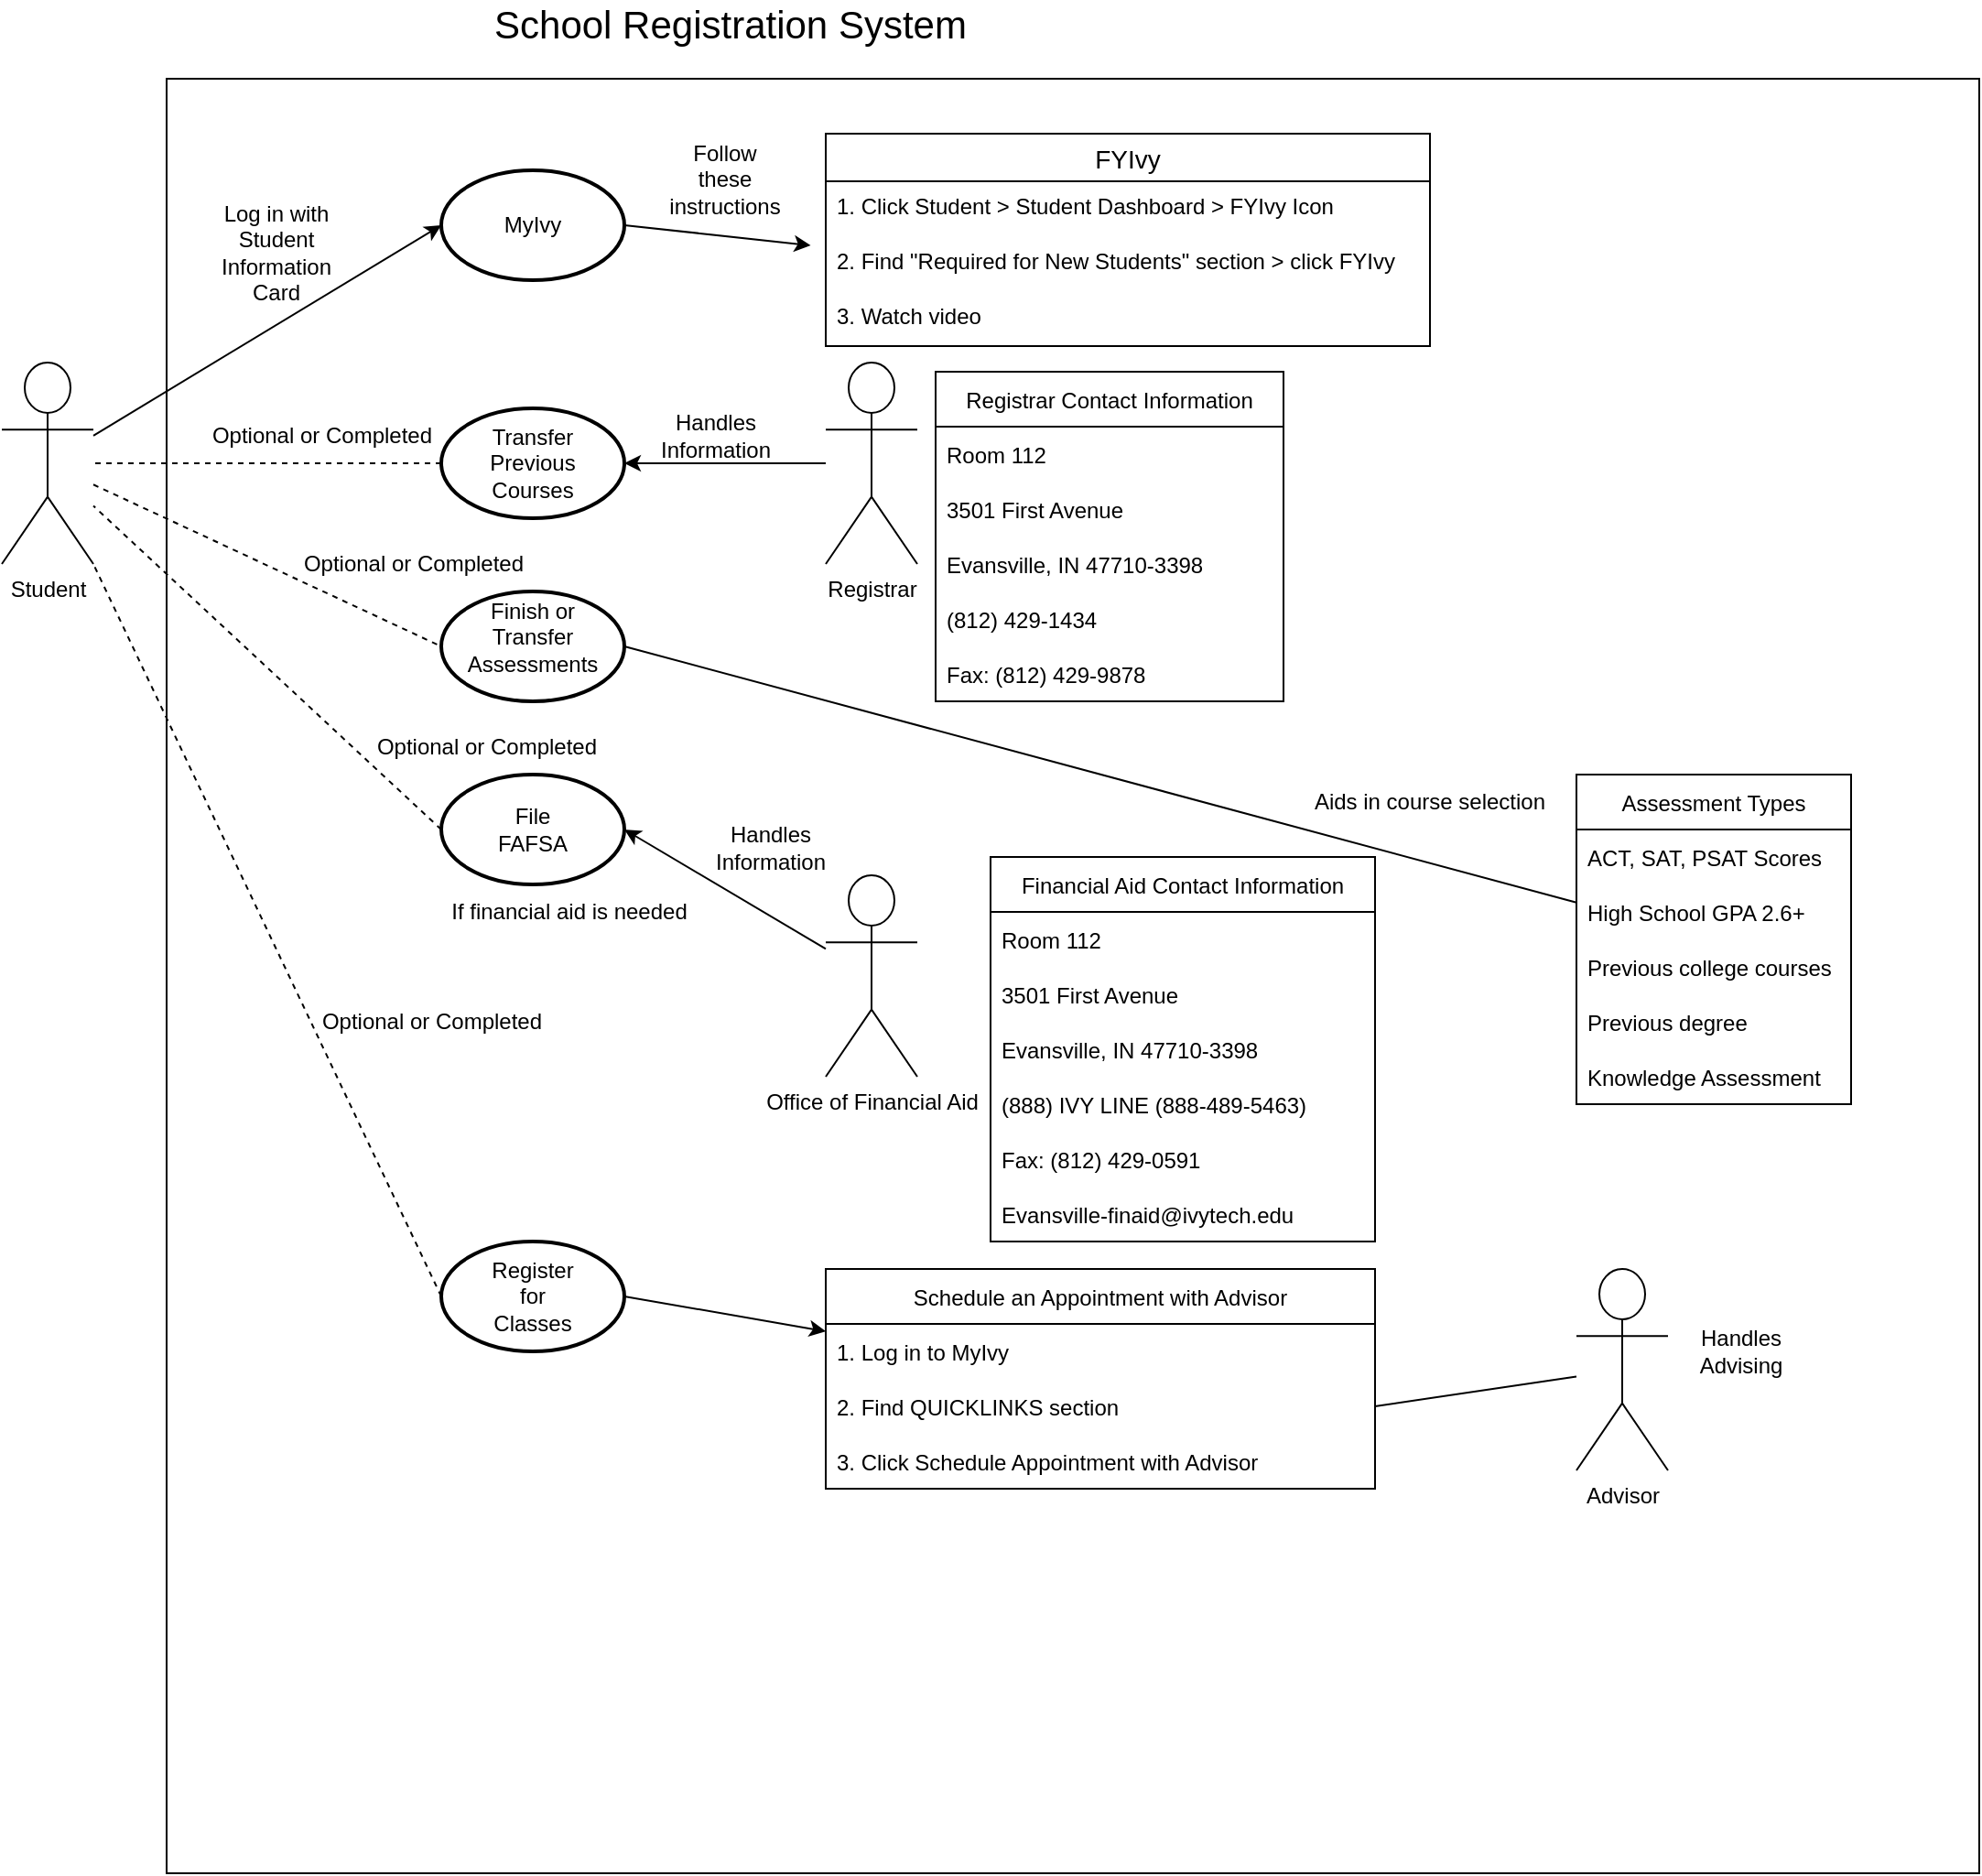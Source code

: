 <mxfile version="16.5.3" type="github">
  <diagram id="6IyN1yxz_EUKU6p1L3d3" name="Page-1">
    <mxGraphModel dx="1198" dy="611" grid="1" gridSize="10" guides="1" tooltips="1" connect="1" arrows="1" fold="1" page="1" pageScale="1" pageWidth="850" pageHeight="1100" math="0" shadow="0">
      <root>
        <mxCell id="0" />
        <mxCell id="1" parent="0" />
        <mxCell id="bC9mAllne671p5dbn9rO-3" value="" style="rounded=0;whiteSpace=wrap;html=1;" parent="1" vertex="1">
          <mxGeometry x="120" y="70" width="990" height="980" as="geometry" />
        </mxCell>
        <mxCell id="bC9mAllne671p5dbn9rO-5" value="Student" style="shape=umlActor;verticalLabelPosition=bottom;labelBackgroundColor=#ffffff;verticalAlign=top;html=1;outlineConnect=0;" parent="1" vertex="1">
          <mxGeometry x="30" y="225" width="50" height="110" as="geometry" />
        </mxCell>
        <mxCell id="bC9mAllne671p5dbn9rO-13" value="Registrar" style="shape=umlActor;verticalLabelPosition=bottom;labelBackgroundColor=#ffffff;verticalAlign=top;html=1;outlineConnect=0;" parent="1" vertex="1">
          <mxGeometry x="480" y="225" width="50" height="110" as="geometry" />
        </mxCell>
        <mxCell id="XLtC2qS3hwPV-j5Zmhv8-2" value="School Registration System" style="text;html=1;strokeColor=none;fillColor=none;align=center;verticalAlign=middle;whiteSpace=wrap;rounded=0;fontSize=21;" parent="1" vertex="1">
          <mxGeometry x="248" y="30" width="360" height="20" as="geometry" />
        </mxCell>
        <mxCell id="gSO6hqMrZtGCwGLNFeWU-51" value="" style="strokeWidth=2;html=1;shape=mxgraph.flowchart.start_1;whiteSpace=wrap;" vertex="1" parent="1">
          <mxGeometry x="270" y="120" width="100" height="60" as="geometry" />
        </mxCell>
        <mxCell id="gSO6hqMrZtGCwGLNFeWU-52" value="MyIvy" style="text;html=1;strokeColor=none;fillColor=none;align=center;verticalAlign=middle;whiteSpace=wrap;rounded=0;" vertex="1" parent="1">
          <mxGeometry x="290" y="135" width="60" height="30" as="geometry" />
        </mxCell>
        <mxCell id="gSO6hqMrZtGCwGLNFeWU-53" value="" style="endArrow=classic;html=1;rounded=0;entryX=0;entryY=0.5;entryDx=0;entryDy=0;entryPerimeter=0;" edge="1" parent="1" source="bC9mAllne671p5dbn9rO-5" target="gSO6hqMrZtGCwGLNFeWU-51">
          <mxGeometry width="50" height="50" relative="1" as="geometry">
            <mxPoint x="160" y="150" as="sourcePoint" />
            <mxPoint x="210" y="100" as="targetPoint" />
          </mxGeometry>
        </mxCell>
        <mxCell id="gSO6hqMrZtGCwGLNFeWU-54" value="Log in with Student Information Card" style="text;html=1;strokeColor=none;fillColor=none;align=center;verticalAlign=middle;whiteSpace=wrap;rounded=0;" vertex="1" parent="1">
          <mxGeometry x="150" y="150" width="60" height="30" as="geometry" />
        </mxCell>
        <mxCell id="gSO6hqMrZtGCwGLNFeWU-55" value="FYIvy" style="swimlane;fontStyle=0;childLayout=stackLayout;horizontal=1;startSize=26;horizontalStack=0;resizeParent=1;resizeParentMax=0;resizeLast=0;collapsible=1;marginBottom=0;align=center;fontSize=14;" vertex="1" parent="1">
          <mxGeometry x="480" y="100" width="330" height="116" as="geometry" />
        </mxCell>
        <mxCell id="gSO6hqMrZtGCwGLNFeWU-56" value="1. Click Student &gt; Student Dashboard &gt; FYIvy Icon" style="text;strokeColor=none;fillColor=none;spacingLeft=4;spacingRight=4;overflow=hidden;rotatable=0;points=[[0,0.5],[1,0.5]];portConstraint=eastwest;fontSize=12;" vertex="1" parent="gSO6hqMrZtGCwGLNFeWU-55">
          <mxGeometry y="26" width="330" height="30" as="geometry" />
        </mxCell>
        <mxCell id="gSO6hqMrZtGCwGLNFeWU-57" value="2. Find &quot;Required for New Students&quot; section &gt; click FYIvy" style="text;strokeColor=none;fillColor=none;spacingLeft=4;spacingRight=4;overflow=hidden;rotatable=0;points=[[0,0.5],[1,0.5]];portConstraint=eastwest;fontSize=12;" vertex="1" parent="gSO6hqMrZtGCwGLNFeWU-55">
          <mxGeometry y="56" width="330" height="30" as="geometry" />
        </mxCell>
        <mxCell id="gSO6hqMrZtGCwGLNFeWU-58" value="3. Watch video" style="text;strokeColor=none;fillColor=none;spacingLeft=4;spacingRight=4;overflow=hidden;rotatable=0;points=[[0,0.5],[1,0.5]];portConstraint=eastwest;fontSize=12;" vertex="1" parent="gSO6hqMrZtGCwGLNFeWU-55">
          <mxGeometry y="86" width="330" height="30" as="geometry" />
        </mxCell>
        <mxCell id="gSO6hqMrZtGCwGLNFeWU-59" value="" style="endArrow=classic;html=1;rounded=0;exitX=1;exitY=0.5;exitDx=0;exitDy=0;exitPerimeter=0;entryX=-0.025;entryY=0.167;entryDx=0;entryDy=0;entryPerimeter=0;" edge="1" parent="1" source="gSO6hqMrZtGCwGLNFeWU-51" target="gSO6hqMrZtGCwGLNFeWU-57">
          <mxGeometry width="50" height="50" relative="1" as="geometry">
            <mxPoint x="400" y="165" as="sourcePoint" />
            <mxPoint x="450" y="115" as="targetPoint" />
            <Array as="points" />
          </mxGeometry>
        </mxCell>
        <mxCell id="gSO6hqMrZtGCwGLNFeWU-60" value="Follow these instructions" style="text;html=1;strokeColor=none;fillColor=none;align=center;verticalAlign=middle;whiteSpace=wrap;rounded=0;" vertex="1" parent="1">
          <mxGeometry x="395" y="110" width="60" height="30" as="geometry" />
        </mxCell>
        <mxCell id="gSO6hqMrZtGCwGLNFeWU-61" value="" style="strokeWidth=2;html=1;shape=mxgraph.flowchart.start_1;whiteSpace=wrap;" vertex="1" parent="1">
          <mxGeometry x="270" y="250" width="100" height="60" as="geometry" />
        </mxCell>
        <mxCell id="gSO6hqMrZtGCwGLNFeWU-62" value="Transfer Previous Courses" style="text;html=1;strokeColor=none;fillColor=none;align=center;verticalAlign=middle;whiteSpace=wrap;rounded=0;" vertex="1" parent="1">
          <mxGeometry x="290" y="265" width="60" height="30" as="geometry" />
        </mxCell>
        <mxCell id="gSO6hqMrZtGCwGLNFeWU-63" value="" style="endArrow=none;dashed=1;html=1;rounded=0;exitX=0;exitY=0.5;exitDx=0;exitDy=0;exitPerimeter=0;" edge="1" parent="1" source="gSO6hqMrZtGCwGLNFeWU-61" target="bC9mAllne671p5dbn9rO-5">
          <mxGeometry width="50" height="50" relative="1" as="geometry">
            <mxPoint x="150" y="230" as="sourcePoint" />
            <mxPoint x="200" y="180" as="targetPoint" />
          </mxGeometry>
        </mxCell>
        <mxCell id="gSO6hqMrZtGCwGLNFeWU-64" value="Optional or Completed" style="text;html=1;strokeColor=none;fillColor=none;align=center;verticalAlign=middle;whiteSpace=wrap;rounded=0;" vertex="1" parent="1">
          <mxGeometry x="190" y="320" width="130" height="30" as="geometry" />
        </mxCell>
        <mxCell id="gSO6hqMrZtGCwGLNFeWU-68" value="" style="endArrow=classic;html=1;rounded=0;entryX=1;entryY=0.5;entryDx=0;entryDy=0;entryPerimeter=0;" edge="1" parent="1" source="bC9mAllne671p5dbn9rO-13" target="gSO6hqMrZtGCwGLNFeWU-61">
          <mxGeometry width="50" height="50" relative="1" as="geometry">
            <mxPoint x="450" y="244" as="sourcePoint" />
            <mxPoint x="400" y="294" as="targetPoint" />
          </mxGeometry>
        </mxCell>
        <mxCell id="gSO6hqMrZtGCwGLNFeWU-69" value="Handles Information" style="text;html=1;strokeColor=none;fillColor=none;align=center;verticalAlign=middle;whiteSpace=wrap;rounded=0;" vertex="1" parent="1">
          <mxGeometry x="390" y="250" width="60" height="30" as="geometry" />
        </mxCell>
        <mxCell id="gSO6hqMrZtGCwGLNFeWU-70" value="Registrar Contact Information" style="swimlane;fontStyle=0;childLayout=stackLayout;horizontal=1;startSize=30;horizontalStack=0;resizeParent=1;resizeParentMax=0;resizeLast=0;collapsible=1;marginBottom=0;" vertex="1" parent="1">
          <mxGeometry x="540" y="230" width="190" height="180" as="geometry" />
        </mxCell>
        <mxCell id="gSO6hqMrZtGCwGLNFeWU-71" value="Room 112" style="text;strokeColor=none;fillColor=none;align=left;verticalAlign=middle;spacingLeft=4;spacingRight=4;overflow=hidden;points=[[0,0.5],[1,0.5]];portConstraint=eastwest;rotatable=0;" vertex="1" parent="gSO6hqMrZtGCwGLNFeWU-70">
          <mxGeometry y="30" width="190" height="30" as="geometry" />
        </mxCell>
        <mxCell id="gSO6hqMrZtGCwGLNFeWU-72" value="3501 First Avenue" style="text;strokeColor=none;fillColor=none;align=left;verticalAlign=middle;spacingLeft=4;spacingRight=4;overflow=hidden;points=[[0,0.5],[1,0.5]];portConstraint=eastwest;rotatable=0;" vertex="1" parent="gSO6hqMrZtGCwGLNFeWU-70">
          <mxGeometry y="60" width="190" height="30" as="geometry" />
        </mxCell>
        <mxCell id="gSO6hqMrZtGCwGLNFeWU-73" value="Evansville, IN 47710-3398" style="text;strokeColor=none;fillColor=none;align=left;verticalAlign=middle;spacingLeft=4;spacingRight=4;overflow=hidden;points=[[0,0.5],[1,0.5]];portConstraint=eastwest;rotatable=0;" vertex="1" parent="gSO6hqMrZtGCwGLNFeWU-70">
          <mxGeometry y="90" width="190" height="30" as="geometry" />
        </mxCell>
        <mxCell id="gSO6hqMrZtGCwGLNFeWU-74" value="(812) 429-1434" style="text;strokeColor=none;fillColor=none;align=left;verticalAlign=middle;spacingLeft=4;spacingRight=4;overflow=hidden;points=[[0,0.5],[1,0.5]];portConstraint=eastwest;rotatable=0;" vertex="1" parent="gSO6hqMrZtGCwGLNFeWU-70">
          <mxGeometry y="120" width="190" height="30" as="geometry" />
        </mxCell>
        <mxCell id="gSO6hqMrZtGCwGLNFeWU-75" value="Fax: (812) 429-9878" style="text;strokeColor=none;fillColor=none;align=left;verticalAlign=middle;spacingLeft=4;spacingRight=4;overflow=hidden;points=[[0,0.5],[1,0.5]];portConstraint=eastwest;rotatable=0;" vertex="1" parent="gSO6hqMrZtGCwGLNFeWU-70">
          <mxGeometry y="150" width="190" height="30" as="geometry" />
        </mxCell>
        <mxCell id="gSO6hqMrZtGCwGLNFeWU-76" value="" style="endArrow=none;dashed=1;html=1;rounded=0;entryX=0;entryY=0.5;entryDx=0;entryDy=0;entryPerimeter=0;" edge="1" parent="1" source="bC9mAllne671p5dbn9rO-5" target="gSO6hqMrZtGCwGLNFeWU-77">
          <mxGeometry width="50" height="50" relative="1" as="geometry">
            <mxPoint x="270" y="440" as="sourcePoint" />
            <mxPoint x="320" y="390" as="targetPoint" />
          </mxGeometry>
        </mxCell>
        <mxCell id="gSO6hqMrZtGCwGLNFeWU-77" value="" style="strokeWidth=2;html=1;shape=mxgraph.flowchart.start_1;whiteSpace=wrap;" vertex="1" parent="1">
          <mxGeometry x="270" y="350" width="100" height="60" as="geometry" />
        </mxCell>
        <mxCell id="gSO6hqMrZtGCwGLNFeWU-78" value="Finish or Transfer Assessments" style="text;html=1;strokeColor=none;fillColor=none;align=center;verticalAlign=middle;whiteSpace=wrap;rounded=0;" vertex="1" parent="1">
          <mxGeometry x="290" y="360" width="60" height="30" as="geometry" />
        </mxCell>
        <mxCell id="gSO6hqMrZtGCwGLNFeWU-79" value="Assessment Types" style="swimlane;fontStyle=0;childLayout=stackLayout;horizontal=1;startSize=30;horizontalStack=0;resizeParent=1;resizeParentMax=0;resizeLast=0;collapsible=1;marginBottom=0;" vertex="1" parent="1">
          <mxGeometry x="890" y="450" width="150" height="180" as="geometry" />
        </mxCell>
        <mxCell id="gSO6hqMrZtGCwGLNFeWU-80" value="ACT, SAT, PSAT Scores" style="text;strokeColor=none;fillColor=none;align=left;verticalAlign=middle;spacingLeft=4;spacingRight=4;overflow=hidden;points=[[0,0.5],[1,0.5]];portConstraint=eastwest;rotatable=0;" vertex="1" parent="gSO6hqMrZtGCwGLNFeWU-79">
          <mxGeometry y="30" width="150" height="30" as="geometry" />
        </mxCell>
        <mxCell id="gSO6hqMrZtGCwGLNFeWU-81" value="High School GPA 2.6+" style="text;strokeColor=none;fillColor=none;align=left;verticalAlign=middle;spacingLeft=4;spacingRight=4;overflow=hidden;points=[[0,0.5],[1,0.5]];portConstraint=eastwest;rotatable=0;" vertex="1" parent="gSO6hqMrZtGCwGLNFeWU-79">
          <mxGeometry y="60" width="150" height="30" as="geometry" />
        </mxCell>
        <mxCell id="gSO6hqMrZtGCwGLNFeWU-82" value="Previous college courses " style="text;strokeColor=none;fillColor=none;align=left;verticalAlign=middle;spacingLeft=4;spacingRight=4;overflow=hidden;points=[[0,0.5],[1,0.5]];portConstraint=eastwest;rotatable=0;" vertex="1" parent="gSO6hqMrZtGCwGLNFeWU-79">
          <mxGeometry y="90" width="150" height="30" as="geometry" />
        </mxCell>
        <mxCell id="gSO6hqMrZtGCwGLNFeWU-88" value="Previous degree" style="text;strokeColor=none;fillColor=none;align=left;verticalAlign=middle;spacingLeft=4;spacingRight=4;overflow=hidden;points=[[0,0.5],[1,0.5]];portConstraint=eastwest;rotatable=0;" vertex="1" parent="gSO6hqMrZtGCwGLNFeWU-79">
          <mxGeometry y="120" width="150" height="30" as="geometry" />
        </mxCell>
        <mxCell id="gSO6hqMrZtGCwGLNFeWU-89" value="Knowledge Assessment" style="text;strokeColor=none;fillColor=none;align=left;verticalAlign=middle;spacingLeft=4;spacingRight=4;overflow=hidden;points=[[0,0.5],[1,0.5]];portConstraint=eastwest;rotatable=0;" vertex="1" parent="gSO6hqMrZtGCwGLNFeWU-79">
          <mxGeometry y="150" width="150" height="30" as="geometry" />
        </mxCell>
        <mxCell id="gSO6hqMrZtGCwGLNFeWU-83" value="" style="endArrow=none;html=1;rounded=0;entryX=1;entryY=0.5;entryDx=0;entryDy=0;entryPerimeter=0;" edge="1" parent="1" source="gSO6hqMrZtGCwGLNFeWU-79" target="gSO6hqMrZtGCwGLNFeWU-77">
          <mxGeometry width="50" height="50" relative="1" as="geometry">
            <mxPoint x="360" y="460" as="sourcePoint" />
            <mxPoint x="410" y="410" as="targetPoint" />
          </mxGeometry>
        </mxCell>
        <mxCell id="gSO6hqMrZtGCwGLNFeWU-90" value="Aids in course selection" style="text;html=1;strokeColor=none;fillColor=none;align=center;verticalAlign=middle;whiteSpace=wrap;rounded=0;" vertex="1" parent="1">
          <mxGeometry x="730" y="450" width="160" height="30" as="geometry" />
        </mxCell>
        <mxCell id="gSO6hqMrZtGCwGLNFeWU-91" value="" style="strokeWidth=2;html=1;shape=mxgraph.flowchart.start_1;whiteSpace=wrap;" vertex="1" parent="1">
          <mxGeometry x="270" y="450" width="100" height="60" as="geometry" />
        </mxCell>
        <mxCell id="gSO6hqMrZtGCwGLNFeWU-92" value="File FAFSA" style="text;html=1;strokeColor=none;fillColor=none;align=center;verticalAlign=middle;whiteSpace=wrap;rounded=0;" vertex="1" parent="1">
          <mxGeometry x="290" y="465" width="60" height="30" as="geometry" />
        </mxCell>
        <mxCell id="gSO6hqMrZtGCwGLNFeWU-93" value="" style="endArrow=none;dashed=1;html=1;rounded=0;exitX=0;exitY=0.5;exitDx=0;exitDy=0;exitPerimeter=0;" edge="1" parent="1" source="gSO6hqMrZtGCwGLNFeWU-91" target="bC9mAllne671p5dbn9rO-5">
          <mxGeometry width="50" height="50" relative="1" as="geometry">
            <mxPoint x="170" y="465" as="sourcePoint" />
            <mxPoint x="220" y="415" as="targetPoint" />
            <Array as="points" />
          </mxGeometry>
        </mxCell>
        <mxCell id="gSO6hqMrZtGCwGLNFeWU-95" value="Office of Financial Aid" style="shape=umlActor;verticalLabelPosition=bottom;labelBackgroundColor=#ffffff;verticalAlign=top;html=1;outlineConnect=0;" vertex="1" parent="1">
          <mxGeometry x="480" y="505" width="50" height="110" as="geometry" />
        </mxCell>
        <mxCell id="gSO6hqMrZtGCwGLNFeWU-96" value="" style="endArrow=classic;html=1;rounded=0;entryX=1;entryY=0.5;entryDx=0;entryDy=0;entryPerimeter=0;" edge="1" parent="1" source="gSO6hqMrZtGCwGLNFeWU-95" target="gSO6hqMrZtGCwGLNFeWU-91">
          <mxGeometry width="50" height="50" relative="1" as="geometry">
            <mxPoint x="445" y="500" as="sourcePoint" />
            <mxPoint x="395" y="550" as="targetPoint" />
          </mxGeometry>
        </mxCell>
        <mxCell id="gSO6hqMrZtGCwGLNFeWU-97" value="Handles Information" style="text;html=1;strokeColor=none;fillColor=none;align=center;verticalAlign=middle;whiteSpace=wrap;rounded=0;" vertex="1" parent="1">
          <mxGeometry x="420" y="475" width="60" height="30" as="geometry" />
        </mxCell>
        <mxCell id="gSO6hqMrZtGCwGLNFeWU-98" value="Financial Aid Contact Information" style="swimlane;fontStyle=0;childLayout=stackLayout;horizontal=1;startSize=30;horizontalStack=0;resizeParent=1;resizeParentMax=0;resizeLast=0;collapsible=1;marginBottom=0;" vertex="1" parent="1">
          <mxGeometry x="570" y="495" width="210" height="210" as="geometry" />
        </mxCell>
        <mxCell id="gSO6hqMrZtGCwGLNFeWU-99" value="Room 112" style="text;strokeColor=none;fillColor=none;align=left;verticalAlign=middle;spacingLeft=4;spacingRight=4;overflow=hidden;points=[[0,0.5],[1,0.5]];portConstraint=eastwest;rotatable=0;" vertex="1" parent="gSO6hqMrZtGCwGLNFeWU-98">
          <mxGeometry y="30" width="210" height="30" as="geometry" />
        </mxCell>
        <mxCell id="gSO6hqMrZtGCwGLNFeWU-100" value="3501 First Avenue" style="text;strokeColor=none;fillColor=none;align=left;verticalAlign=middle;spacingLeft=4;spacingRight=4;overflow=hidden;points=[[0,0.5],[1,0.5]];portConstraint=eastwest;rotatable=0;" vertex="1" parent="gSO6hqMrZtGCwGLNFeWU-98">
          <mxGeometry y="60" width="210" height="30" as="geometry" />
        </mxCell>
        <mxCell id="gSO6hqMrZtGCwGLNFeWU-101" value="Evansville, IN 47710-3398" style="text;strokeColor=none;fillColor=none;align=left;verticalAlign=middle;spacingLeft=4;spacingRight=4;overflow=hidden;points=[[0,0.5],[1,0.5]];portConstraint=eastwest;rotatable=0;" vertex="1" parent="gSO6hqMrZtGCwGLNFeWU-98">
          <mxGeometry y="90" width="210" height="30" as="geometry" />
        </mxCell>
        <mxCell id="gSO6hqMrZtGCwGLNFeWU-102" value="(888) IVY LINE (888-489-5463)" style="text;strokeColor=none;fillColor=none;align=left;verticalAlign=middle;spacingLeft=4;spacingRight=4;overflow=hidden;points=[[0,0.5],[1,0.5]];portConstraint=eastwest;rotatable=0;" vertex="1" parent="gSO6hqMrZtGCwGLNFeWU-98">
          <mxGeometry y="120" width="210" height="30" as="geometry" />
        </mxCell>
        <mxCell id="gSO6hqMrZtGCwGLNFeWU-103" value="Fax: (812) 429-0591" style="text;strokeColor=none;fillColor=none;align=left;verticalAlign=middle;spacingLeft=4;spacingRight=4;overflow=hidden;points=[[0,0.5],[1,0.5]];portConstraint=eastwest;rotatable=0;" vertex="1" parent="gSO6hqMrZtGCwGLNFeWU-98">
          <mxGeometry y="150" width="210" height="30" as="geometry" />
        </mxCell>
        <mxCell id="gSO6hqMrZtGCwGLNFeWU-104" value="Evansville-finaid@ivytech.edu" style="text;strokeColor=none;fillColor=none;align=left;verticalAlign=middle;spacingLeft=4;spacingRight=4;overflow=hidden;points=[[0,0.5],[1,0.5]];portConstraint=eastwest;rotatable=0;" vertex="1" parent="gSO6hqMrZtGCwGLNFeWU-98">
          <mxGeometry y="180" width="210" height="30" as="geometry" />
        </mxCell>
        <mxCell id="gSO6hqMrZtGCwGLNFeWU-105" value="Optional or Completed" style="text;html=1;strokeColor=none;fillColor=none;align=center;verticalAlign=middle;whiteSpace=wrap;rounded=0;" vertex="1" parent="1">
          <mxGeometry x="140" y="250" width="130" height="30" as="geometry" />
        </mxCell>
        <mxCell id="gSO6hqMrZtGCwGLNFeWU-106" value="Optional or Completed" style="text;html=1;strokeColor=none;fillColor=none;align=center;verticalAlign=middle;whiteSpace=wrap;rounded=0;" vertex="1" parent="1">
          <mxGeometry x="230" y="420" width="130" height="30" as="geometry" />
        </mxCell>
        <mxCell id="gSO6hqMrZtGCwGLNFeWU-107" value="If financial aid is needed" style="text;html=1;strokeColor=none;fillColor=none;align=center;verticalAlign=middle;whiteSpace=wrap;rounded=0;" vertex="1" parent="1">
          <mxGeometry x="270" y="510" width="140" height="30" as="geometry" />
        </mxCell>
        <mxCell id="gSO6hqMrZtGCwGLNFeWU-108" value="" style="strokeWidth=2;html=1;shape=mxgraph.flowchart.start_1;whiteSpace=wrap;" vertex="1" parent="1">
          <mxGeometry x="270" y="705" width="100" height="60" as="geometry" />
        </mxCell>
        <mxCell id="gSO6hqMrZtGCwGLNFeWU-109" value="Register for Classes" style="text;html=1;strokeColor=none;fillColor=none;align=center;verticalAlign=middle;whiteSpace=wrap;rounded=0;" vertex="1" parent="1">
          <mxGeometry x="290" y="720" width="60" height="30" as="geometry" />
        </mxCell>
        <mxCell id="gSO6hqMrZtGCwGLNFeWU-110" value="" style="endArrow=none;dashed=1;html=1;rounded=0;entryX=1;entryY=1;entryDx=0;entryDy=0;entryPerimeter=0;exitX=0;exitY=0.5;exitDx=0;exitDy=0;exitPerimeter=0;" edge="1" parent="1" source="gSO6hqMrZtGCwGLNFeWU-108" target="bC9mAllne671p5dbn9rO-5">
          <mxGeometry width="50" height="50" relative="1" as="geometry">
            <mxPoint x="190" y="625" as="sourcePoint" />
            <mxPoint x="240" y="575" as="targetPoint" />
          </mxGeometry>
        </mxCell>
        <mxCell id="gSO6hqMrZtGCwGLNFeWU-111" value="Optional or Completed" style="text;html=1;strokeColor=none;fillColor=none;align=center;verticalAlign=middle;whiteSpace=wrap;rounded=0;" vertex="1" parent="1">
          <mxGeometry x="200" y="570" width="130" height="30" as="geometry" />
        </mxCell>
        <mxCell id="gSO6hqMrZtGCwGLNFeWU-112" value="" style="endArrow=classic;html=1;rounded=0;exitX=1;exitY=0.5;exitDx=0;exitDy=0;exitPerimeter=0;" edge="1" parent="1" source="gSO6hqMrZtGCwGLNFeWU-108" target="gSO6hqMrZtGCwGLNFeWU-113">
          <mxGeometry width="50" height="50" relative="1" as="geometry">
            <mxPoint x="420" y="760" as="sourcePoint" />
            <mxPoint x="470" y="710" as="targetPoint" />
          </mxGeometry>
        </mxCell>
        <mxCell id="gSO6hqMrZtGCwGLNFeWU-113" value="Schedule an Appointment with Advisor" style="swimlane;fontStyle=0;childLayout=stackLayout;horizontal=1;startSize=30;horizontalStack=0;resizeParent=1;resizeParentMax=0;resizeLast=0;collapsible=1;marginBottom=0;" vertex="1" parent="1">
          <mxGeometry x="480" y="720" width="300" height="120" as="geometry" />
        </mxCell>
        <mxCell id="gSO6hqMrZtGCwGLNFeWU-114" value="1. Log in to MyIvy" style="text;strokeColor=none;fillColor=none;align=left;verticalAlign=middle;spacingLeft=4;spacingRight=4;overflow=hidden;points=[[0,0.5],[1,0.5]];portConstraint=eastwest;rotatable=0;" vertex="1" parent="gSO6hqMrZtGCwGLNFeWU-113">
          <mxGeometry y="30" width="300" height="30" as="geometry" />
        </mxCell>
        <mxCell id="gSO6hqMrZtGCwGLNFeWU-115" value="2. Find QUICKLINKS section" style="text;strokeColor=none;fillColor=none;align=left;verticalAlign=middle;spacingLeft=4;spacingRight=4;overflow=hidden;points=[[0,0.5],[1,0.5]];portConstraint=eastwest;rotatable=0;" vertex="1" parent="gSO6hqMrZtGCwGLNFeWU-113">
          <mxGeometry y="60" width="300" height="30" as="geometry" />
        </mxCell>
        <mxCell id="gSO6hqMrZtGCwGLNFeWU-116" value="3. Click Schedule Appointment with Advisor" style="text;strokeColor=none;fillColor=none;align=left;verticalAlign=middle;spacingLeft=4;spacingRight=4;overflow=hidden;points=[[0,0.5],[1,0.5]];portConstraint=eastwest;rotatable=0;" vertex="1" parent="gSO6hqMrZtGCwGLNFeWU-113">
          <mxGeometry y="90" width="300" height="30" as="geometry" />
        </mxCell>
        <mxCell id="gSO6hqMrZtGCwGLNFeWU-119" value="Advisor" style="shape=umlActor;verticalLabelPosition=bottom;labelBackgroundColor=#ffffff;verticalAlign=top;html=1;outlineConnect=0;" vertex="1" parent="1">
          <mxGeometry x="890" y="720" width="50" height="110" as="geometry" />
        </mxCell>
        <mxCell id="gSO6hqMrZtGCwGLNFeWU-120" value="" style="endArrow=none;html=1;rounded=0;entryX=1;entryY=0.5;entryDx=0;entryDy=0;" edge="1" parent="1" source="gSO6hqMrZtGCwGLNFeWU-119" target="gSO6hqMrZtGCwGLNFeWU-115">
          <mxGeometry width="50" height="50" relative="1" as="geometry">
            <mxPoint x="800" y="800" as="sourcePoint" />
            <mxPoint x="850" y="750" as="targetPoint" />
          </mxGeometry>
        </mxCell>
        <mxCell id="gSO6hqMrZtGCwGLNFeWU-121" value="Handles Advising" style="text;html=1;strokeColor=none;fillColor=none;align=center;verticalAlign=middle;whiteSpace=wrap;rounded=0;" vertex="1" parent="1">
          <mxGeometry x="950" y="750" width="60" height="30" as="geometry" />
        </mxCell>
      </root>
    </mxGraphModel>
  </diagram>
</mxfile>
